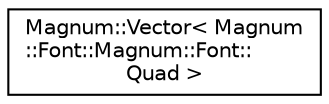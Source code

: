 digraph "圖形化之類別階層"
{
  edge [fontname="Helvetica",fontsize="10",labelfontname="Helvetica",labelfontsize="10"];
  node [fontname="Helvetica",fontsize="10",shape=record];
  rankdir="LR";
  Node1 [label="Magnum::Vector\< Magnum\l::Font::Magnum::Font::\lQuad \>",height=0.2,width=0.4,color="black", fillcolor="white", style="filled",URL="$class_magnum_1_1_vector.html"];
}

